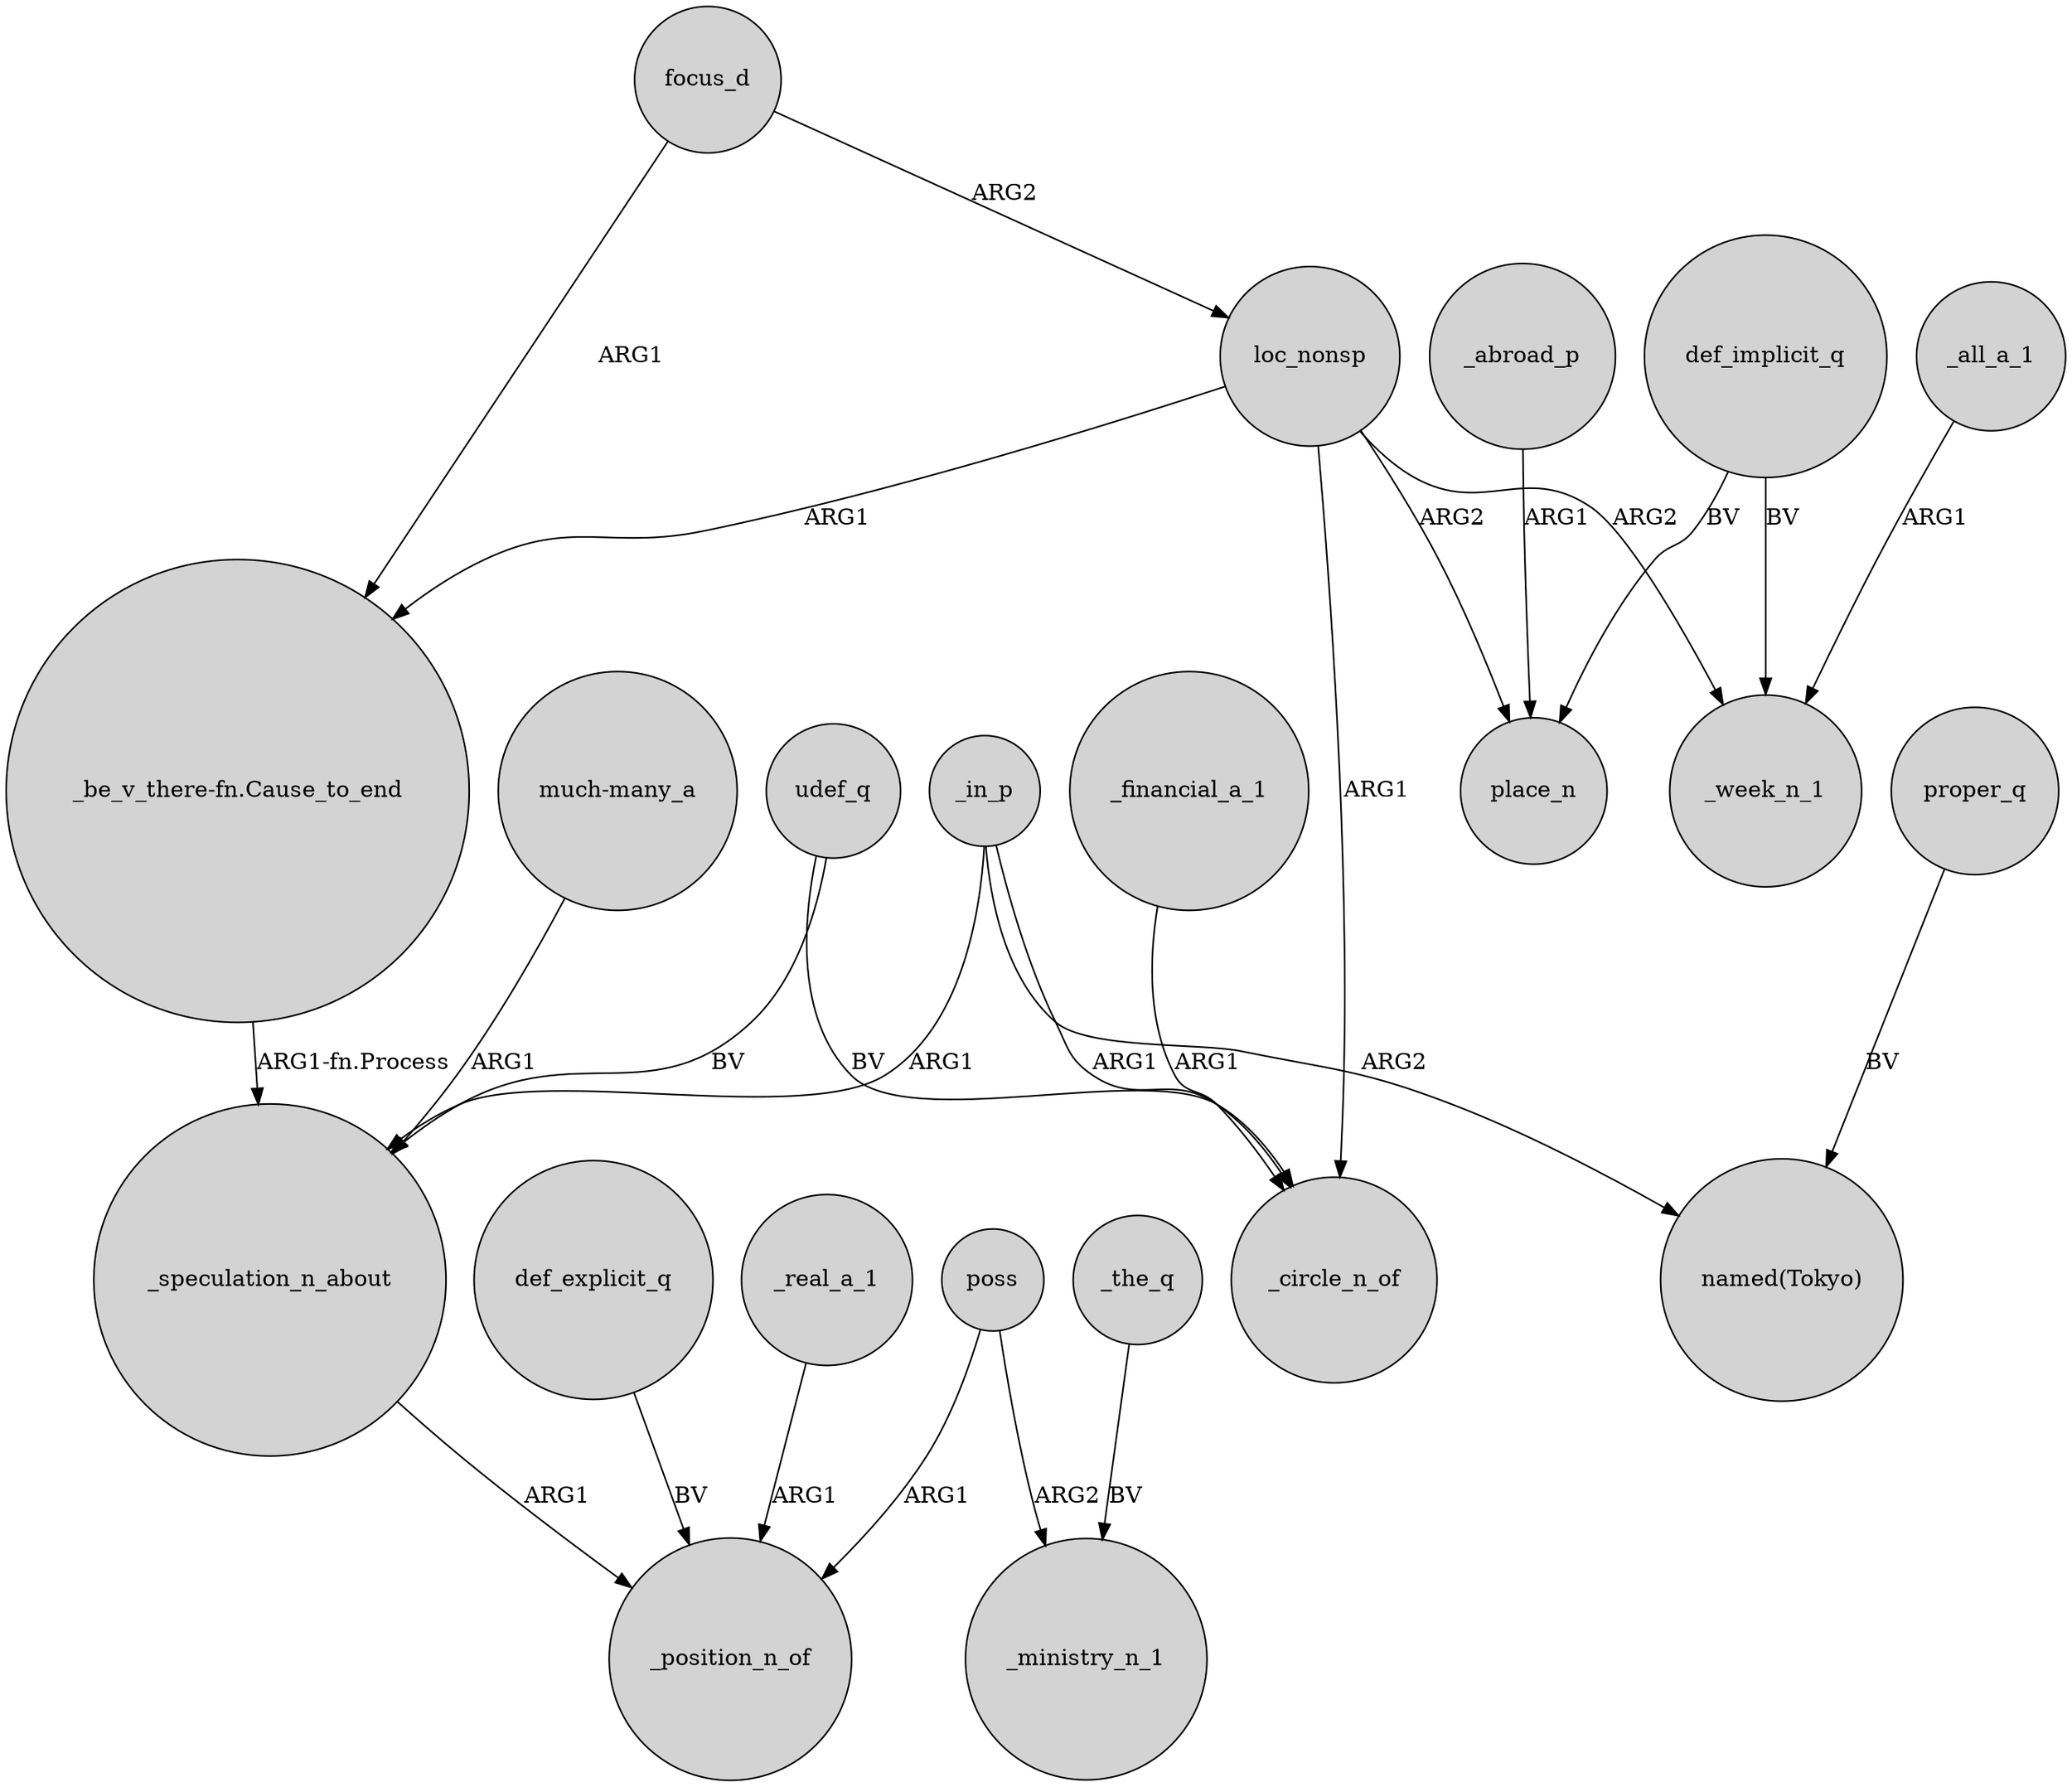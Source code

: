 digraph {
	node [shape=circle style=filled]
	"_be_v_there-fn.Cause_to_end" -> _speculation_n_about [label="ARG1-fn.Process"]
	udef_q -> _circle_n_of [label=BV]
	def_implicit_q -> place_n [label=BV]
	udef_q -> _speculation_n_about [label=BV]
	loc_nonsp -> _week_n_1 [label=ARG2]
	poss -> _ministry_n_1 [label=ARG2]
	focus_d -> loc_nonsp [label=ARG2]
	def_explicit_q -> _position_n_of [label=BV]
	_real_a_1 -> _position_n_of [label=ARG1]
	poss -> _position_n_of [label=ARG1]
	_abroad_p -> place_n [label=ARG1]
	_in_p -> "named(Tokyo)" [label=ARG2]
	loc_nonsp -> _circle_n_of [label=ARG1]
	"much-many_a" -> _speculation_n_about [label=ARG1]
	focus_d -> "_be_v_there-fn.Cause_to_end" [label=ARG1]
	loc_nonsp -> "_be_v_there-fn.Cause_to_end" [label=ARG1]
	def_implicit_q -> _week_n_1 [label=BV]
	_in_p -> _circle_n_of [label=ARG1]
	proper_q -> "named(Tokyo)" [label=BV]
	loc_nonsp -> place_n [label=ARG2]
	_speculation_n_about -> _position_n_of [label=ARG1]
	_the_q -> _ministry_n_1 [label=BV]
	_financial_a_1 -> _circle_n_of [label=ARG1]
	_all_a_1 -> _week_n_1 [label=ARG1]
	_in_p -> _speculation_n_about [label=ARG1]
}
